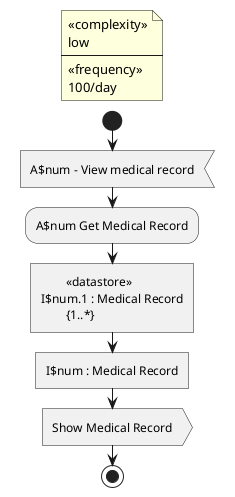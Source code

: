@startuml view_medical_records

!$num = 1

floating note
<<complexity>>
low
----
<<frequency>>
100/day
end note

start
:A$num - View medical record; <<input>>
!$num = $num + 1
:A$num Get Medical Record;
:\t<<datastore>>
I$num.1 : Medical Record
\t{1..*}; <<task>>
:I$num : Medical Record; <<task>>
!$num = $num + 1

:Show Medical Record; <<output>>

stop
@enduml
